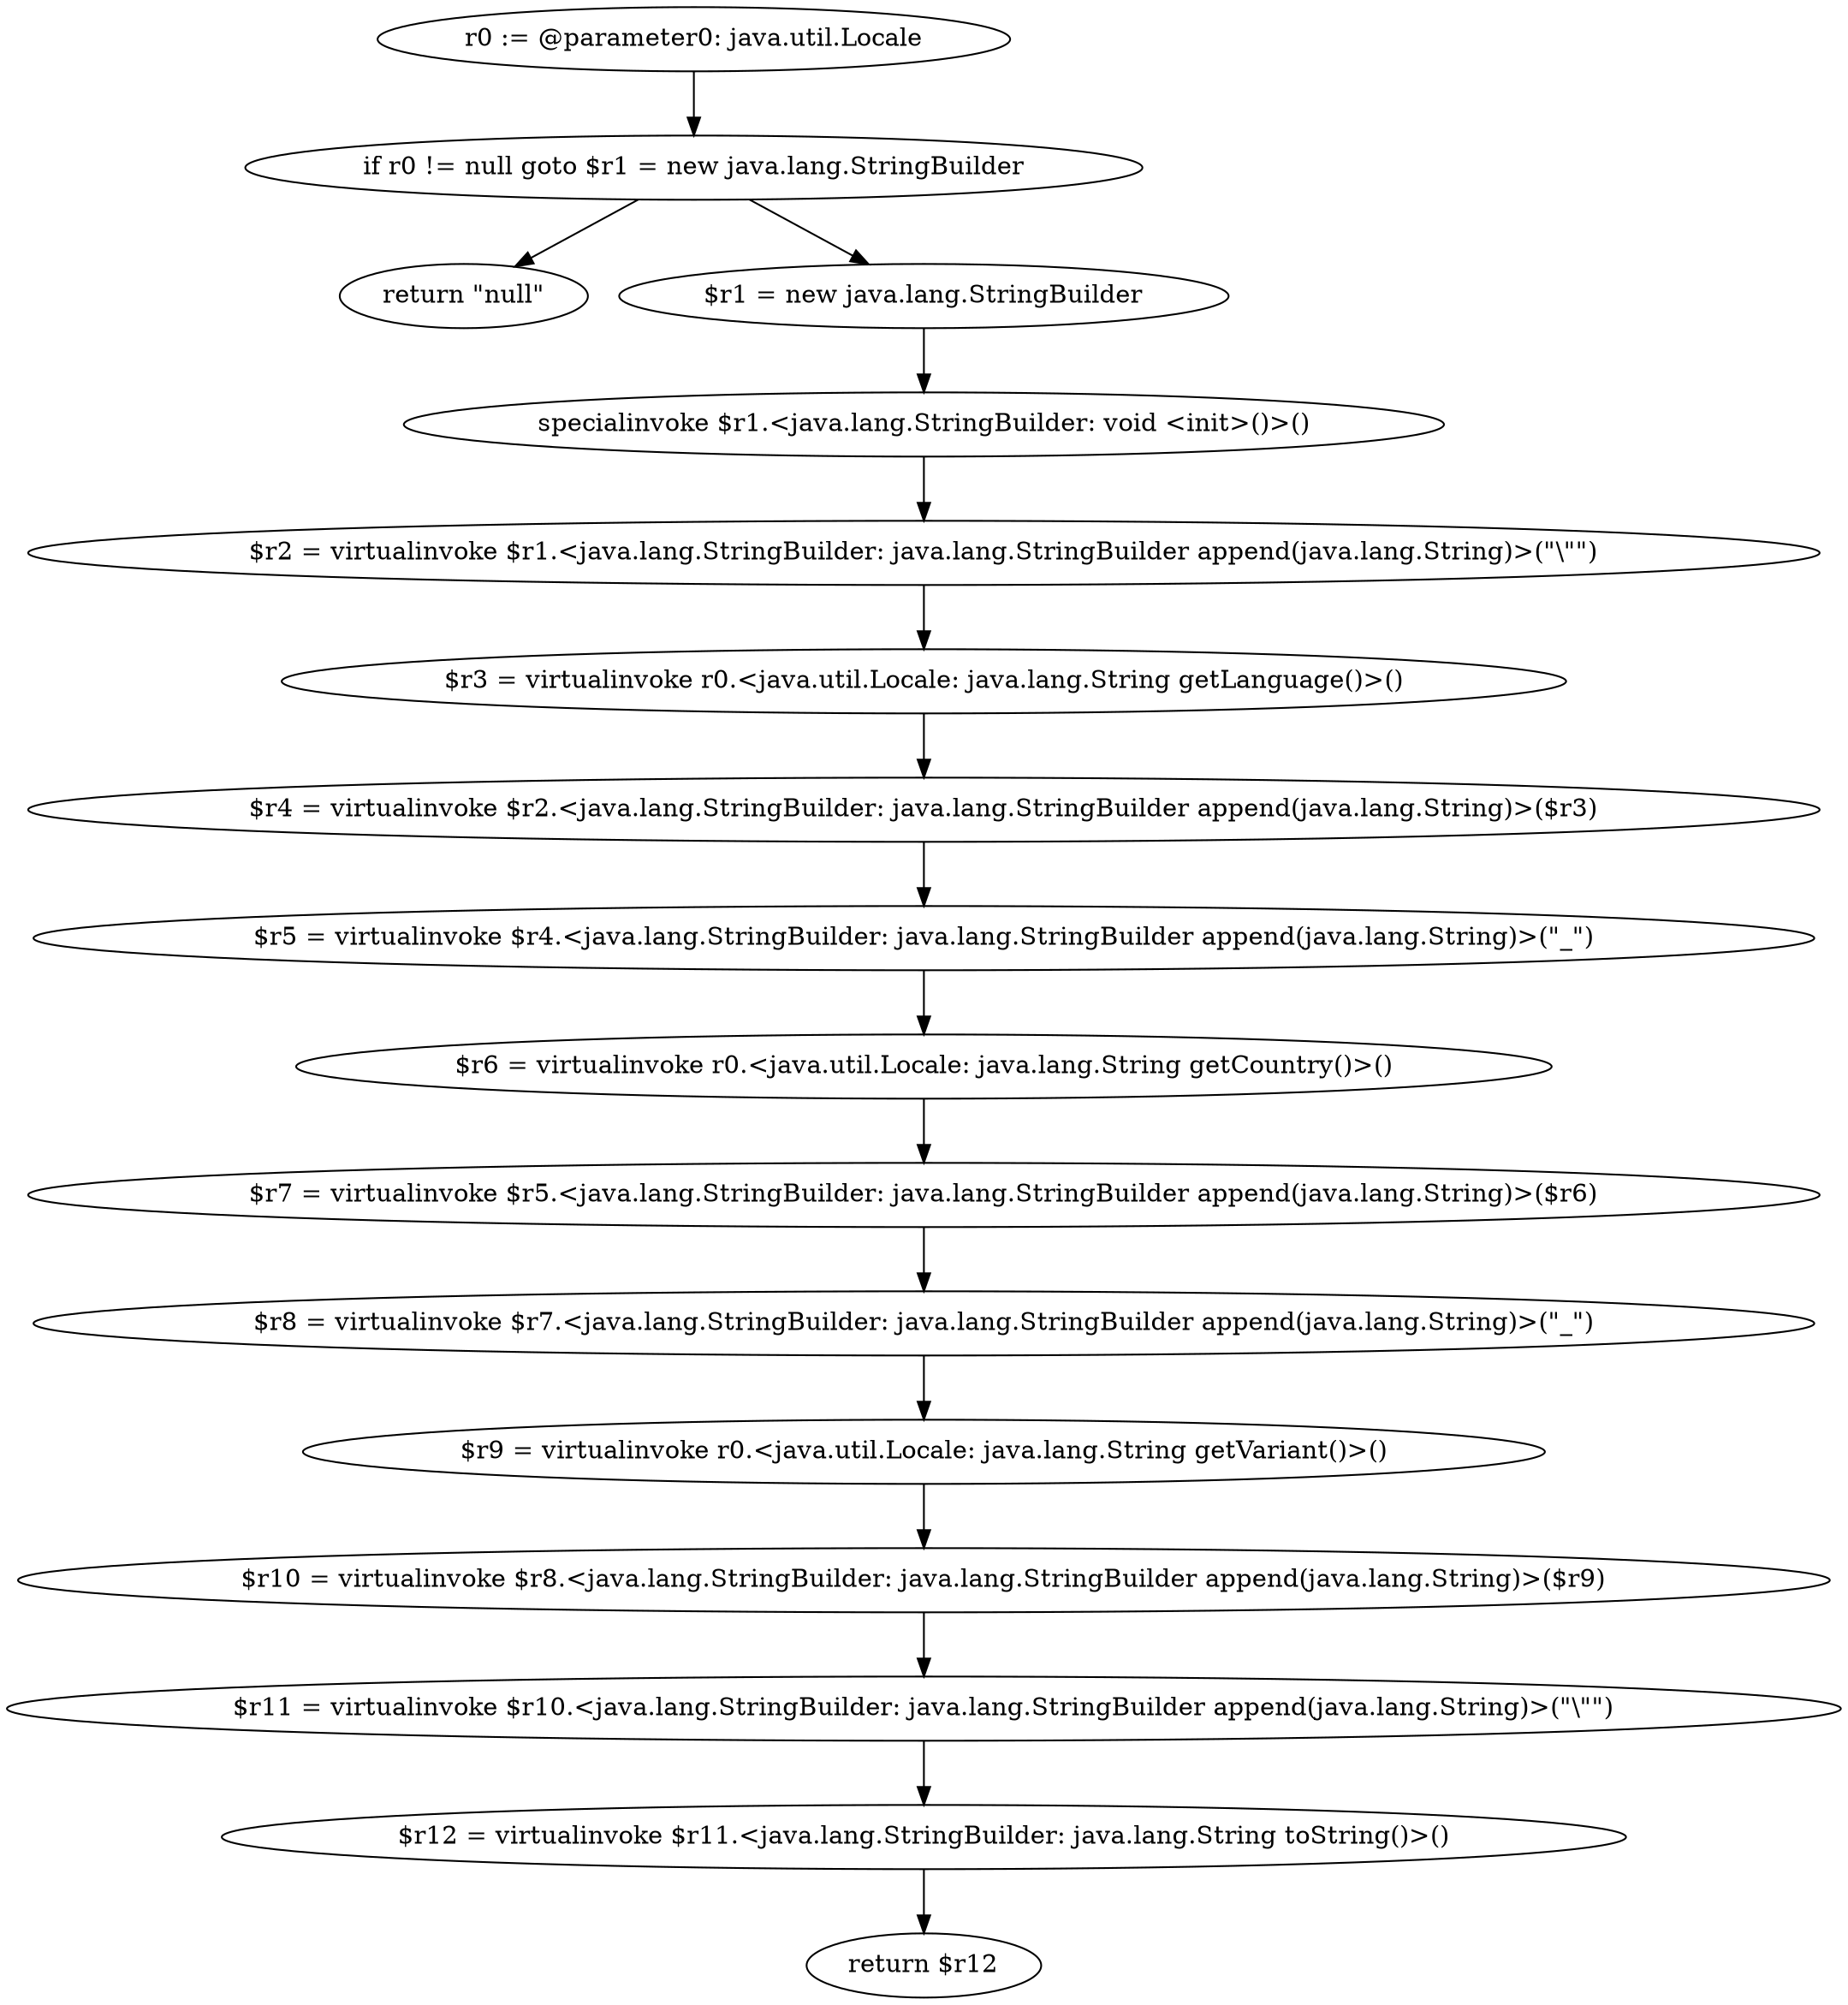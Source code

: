 digraph "unitGraph" {
    "r0 := @parameter0: java.util.Locale"
    "if r0 != null goto $r1 = new java.lang.StringBuilder"
    "return \"null\""
    "$r1 = new java.lang.StringBuilder"
    "specialinvoke $r1.<java.lang.StringBuilder: void <init>()>()"
    "$r2 = virtualinvoke $r1.<java.lang.StringBuilder: java.lang.StringBuilder append(java.lang.String)>(\"\\\"\")"
    "$r3 = virtualinvoke r0.<java.util.Locale: java.lang.String getLanguage()>()"
    "$r4 = virtualinvoke $r2.<java.lang.StringBuilder: java.lang.StringBuilder append(java.lang.String)>($r3)"
    "$r5 = virtualinvoke $r4.<java.lang.StringBuilder: java.lang.StringBuilder append(java.lang.String)>(\"_\")"
    "$r6 = virtualinvoke r0.<java.util.Locale: java.lang.String getCountry()>()"
    "$r7 = virtualinvoke $r5.<java.lang.StringBuilder: java.lang.StringBuilder append(java.lang.String)>($r6)"
    "$r8 = virtualinvoke $r7.<java.lang.StringBuilder: java.lang.StringBuilder append(java.lang.String)>(\"_\")"
    "$r9 = virtualinvoke r0.<java.util.Locale: java.lang.String getVariant()>()"
    "$r10 = virtualinvoke $r8.<java.lang.StringBuilder: java.lang.StringBuilder append(java.lang.String)>($r9)"
    "$r11 = virtualinvoke $r10.<java.lang.StringBuilder: java.lang.StringBuilder append(java.lang.String)>(\"\\\"\")"
    "$r12 = virtualinvoke $r11.<java.lang.StringBuilder: java.lang.String toString()>()"
    "return $r12"
    "r0 := @parameter0: java.util.Locale"->"if r0 != null goto $r1 = new java.lang.StringBuilder";
    "if r0 != null goto $r1 = new java.lang.StringBuilder"->"return \"null\"";
    "if r0 != null goto $r1 = new java.lang.StringBuilder"->"$r1 = new java.lang.StringBuilder";
    "$r1 = new java.lang.StringBuilder"->"specialinvoke $r1.<java.lang.StringBuilder: void <init>()>()";
    "specialinvoke $r1.<java.lang.StringBuilder: void <init>()>()"->"$r2 = virtualinvoke $r1.<java.lang.StringBuilder: java.lang.StringBuilder append(java.lang.String)>(\"\\\"\")";
    "$r2 = virtualinvoke $r1.<java.lang.StringBuilder: java.lang.StringBuilder append(java.lang.String)>(\"\\\"\")"->"$r3 = virtualinvoke r0.<java.util.Locale: java.lang.String getLanguage()>()";
    "$r3 = virtualinvoke r0.<java.util.Locale: java.lang.String getLanguage()>()"->"$r4 = virtualinvoke $r2.<java.lang.StringBuilder: java.lang.StringBuilder append(java.lang.String)>($r3)";
    "$r4 = virtualinvoke $r2.<java.lang.StringBuilder: java.lang.StringBuilder append(java.lang.String)>($r3)"->"$r5 = virtualinvoke $r4.<java.lang.StringBuilder: java.lang.StringBuilder append(java.lang.String)>(\"_\")";
    "$r5 = virtualinvoke $r4.<java.lang.StringBuilder: java.lang.StringBuilder append(java.lang.String)>(\"_\")"->"$r6 = virtualinvoke r0.<java.util.Locale: java.lang.String getCountry()>()";
    "$r6 = virtualinvoke r0.<java.util.Locale: java.lang.String getCountry()>()"->"$r7 = virtualinvoke $r5.<java.lang.StringBuilder: java.lang.StringBuilder append(java.lang.String)>($r6)";
    "$r7 = virtualinvoke $r5.<java.lang.StringBuilder: java.lang.StringBuilder append(java.lang.String)>($r6)"->"$r8 = virtualinvoke $r7.<java.lang.StringBuilder: java.lang.StringBuilder append(java.lang.String)>(\"_\")";
    "$r8 = virtualinvoke $r7.<java.lang.StringBuilder: java.lang.StringBuilder append(java.lang.String)>(\"_\")"->"$r9 = virtualinvoke r0.<java.util.Locale: java.lang.String getVariant()>()";
    "$r9 = virtualinvoke r0.<java.util.Locale: java.lang.String getVariant()>()"->"$r10 = virtualinvoke $r8.<java.lang.StringBuilder: java.lang.StringBuilder append(java.lang.String)>($r9)";
    "$r10 = virtualinvoke $r8.<java.lang.StringBuilder: java.lang.StringBuilder append(java.lang.String)>($r9)"->"$r11 = virtualinvoke $r10.<java.lang.StringBuilder: java.lang.StringBuilder append(java.lang.String)>(\"\\\"\")";
    "$r11 = virtualinvoke $r10.<java.lang.StringBuilder: java.lang.StringBuilder append(java.lang.String)>(\"\\\"\")"->"$r12 = virtualinvoke $r11.<java.lang.StringBuilder: java.lang.String toString()>()";
    "$r12 = virtualinvoke $r11.<java.lang.StringBuilder: java.lang.String toString()>()"->"return $r12";
}
